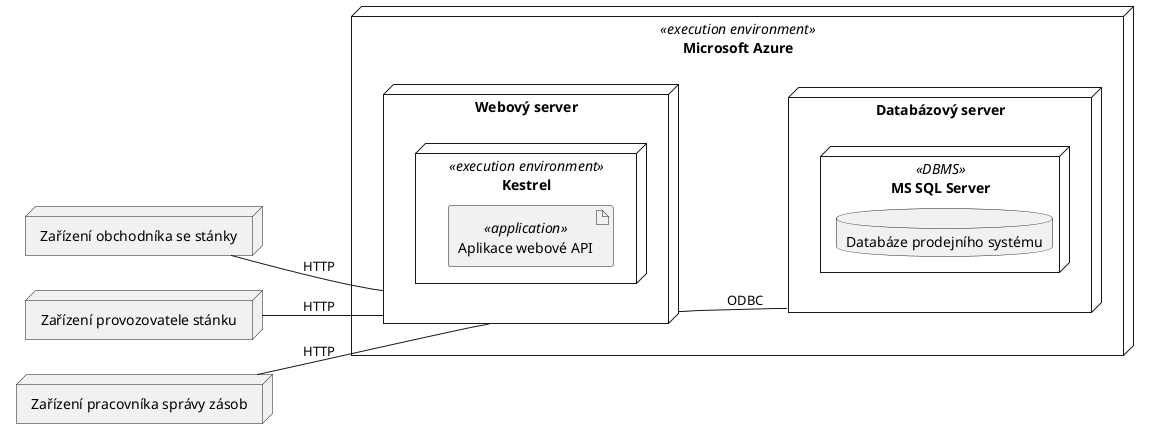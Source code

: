 @startuml

left to right direction

node "Zařízení obchodníka se stánky" as StandsOwnerDevice

node "Zařízení provozovatele stánku" as StandManagerDevice

node "Zařízení pracovníka správy zásob" as WarehouseWorkerDevice

node "Microsoft Azure" as azure <<execution environment>> {

    node "Webový server" as WebServer {

        node Kestrel <<execution environment>> {

            artifact "Aplikace webové API" <<application>>

        }

    }

    node "Databázový server" as DbServer {

        node "MS SQL Server" <<DBMS>> {

            database "Databáze prodejního systému"

        }

    }

}

StandsOwnerDevice -- WebServer : HTTP

StandManagerDevice -- WebServer : HTTP

WarehouseWorkerDevice -- WebServer : HTTP

WebServer -- DbServer : ODBC

@enduml